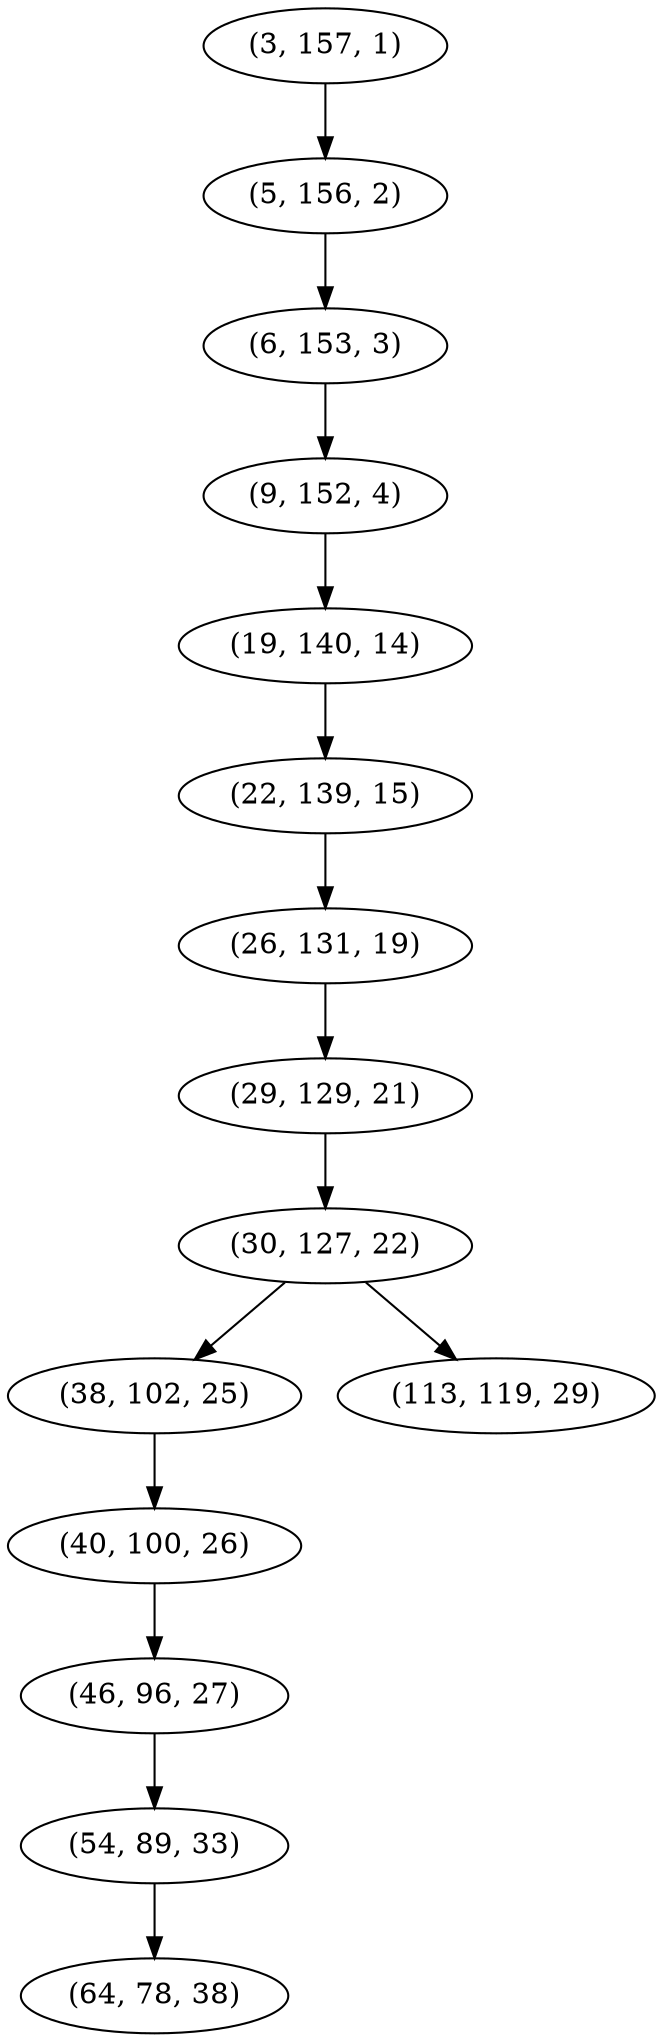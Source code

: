 digraph tree {
    "(3, 157, 1)";
    "(5, 156, 2)";
    "(6, 153, 3)";
    "(9, 152, 4)";
    "(19, 140, 14)";
    "(22, 139, 15)";
    "(26, 131, 19)";
    "(29, 129, 21)";
    "(30, 127, 22)";
    "(38, 102, 25)";
    "(40, 100, 26)";
    "(46, 96, 27)";
    "(54, 89, 33)";
    "(64, 78, 38)";
    "(113, 119, 29)";
    "(3, 157, 1)" -> "(5, 156, 2)";
    "(5, 156, 2)" -> "(6, 153, 3)";
    "(6, 153, 3)" -> "(9, 152, 4)";
    "(9, 152, 4)" -> "(19, 140, 14)";
    "(19, 140, 14)" -> "(22, 139, 15)";
    "(22, 139, 15)" -> "(26, 131, 19)";
    "(26, 131, 19)" -> "(29, 129, 21)";
    "(29, 129, 21)" -> "(30, 127, 22)";
    "(30, 127, 22)" -> "(38, 102, 25)";
    "(30, 127, 22)" -> "(113, 119, 29)";
    "(38, 102, 25)" -> "(40, 100, 26)";
    "(40, 100, 26)" -> "(46, 96, 27)";
    "(46, 96, 27)" -> "(54, 89, 33)";
    "(54, 89, 33)" -> "(64, 78, 38)";
}
